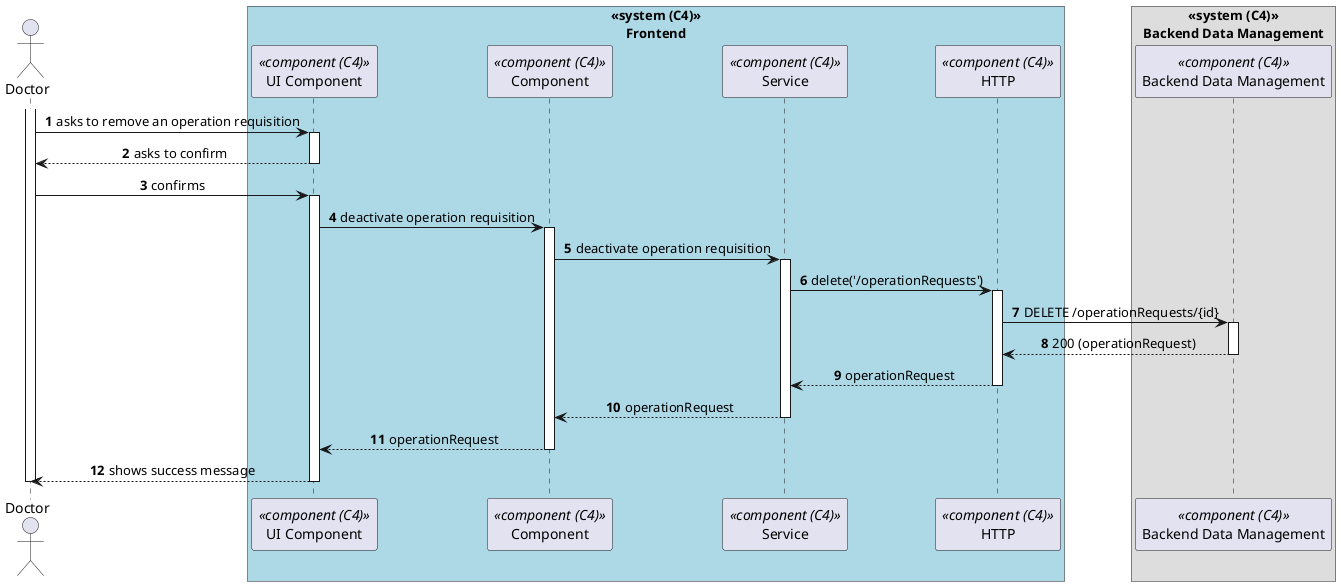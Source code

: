 @startuml process-view
autonumber
skinparam DefaultTextAlignment center
actor Doctor as "Doctor"
box "<<system (C4)>>\nFrontend"#LightBlue
    participant ComponentUI as "UI Component" <<component (C4)>>
    participant Component as "Component" <<component (C4)>>
    participant SRV as "Service" <<component (C4)>>
    participant HTTP as "HTTP" <<component (C4)>>
end box

box "<<system (C4)>>\nBackend Data Management"
  participant BackendDataManagement as "Backend Data Management" <<component (C4)>>
end box

activate Doctor
    Doctor -> ComponentUI : asks to remove an operation requisition
    activate ComponentUI
        ComponentUI --> Doctor : asks to confirm
    deactivate ComponentUI
    Doctor -> ComponentUI : confirms
    activate ComponentUI
        ComponentUI -> Component : deactivate operation requisition
        activate Component     
            Component -> SRV : deactivate operation requisition
            activate SRV
                SRV -> HTTP : delete('/operationRequests')
                activate HTTP
                    HTTP -> BackendDataManagement : DELETE /operationRequests/{id}
                    activate BackendDataManagement
                        BackendDataManagement --> HTTP : 200 (operationRequest)
                    deactivate BackendDataManagement
                    HTTP --> SRV : operationRequest
                deactivate HTTP
                SRV --> Component : operationRequest
            deactivate SRV
            Component --> ComponentUI : operationRequest
        deactivate Component
    Doctor <-- ComponentUI : shows success message
    deactivate ComponentUI
deactivate Doctor

@enduml
